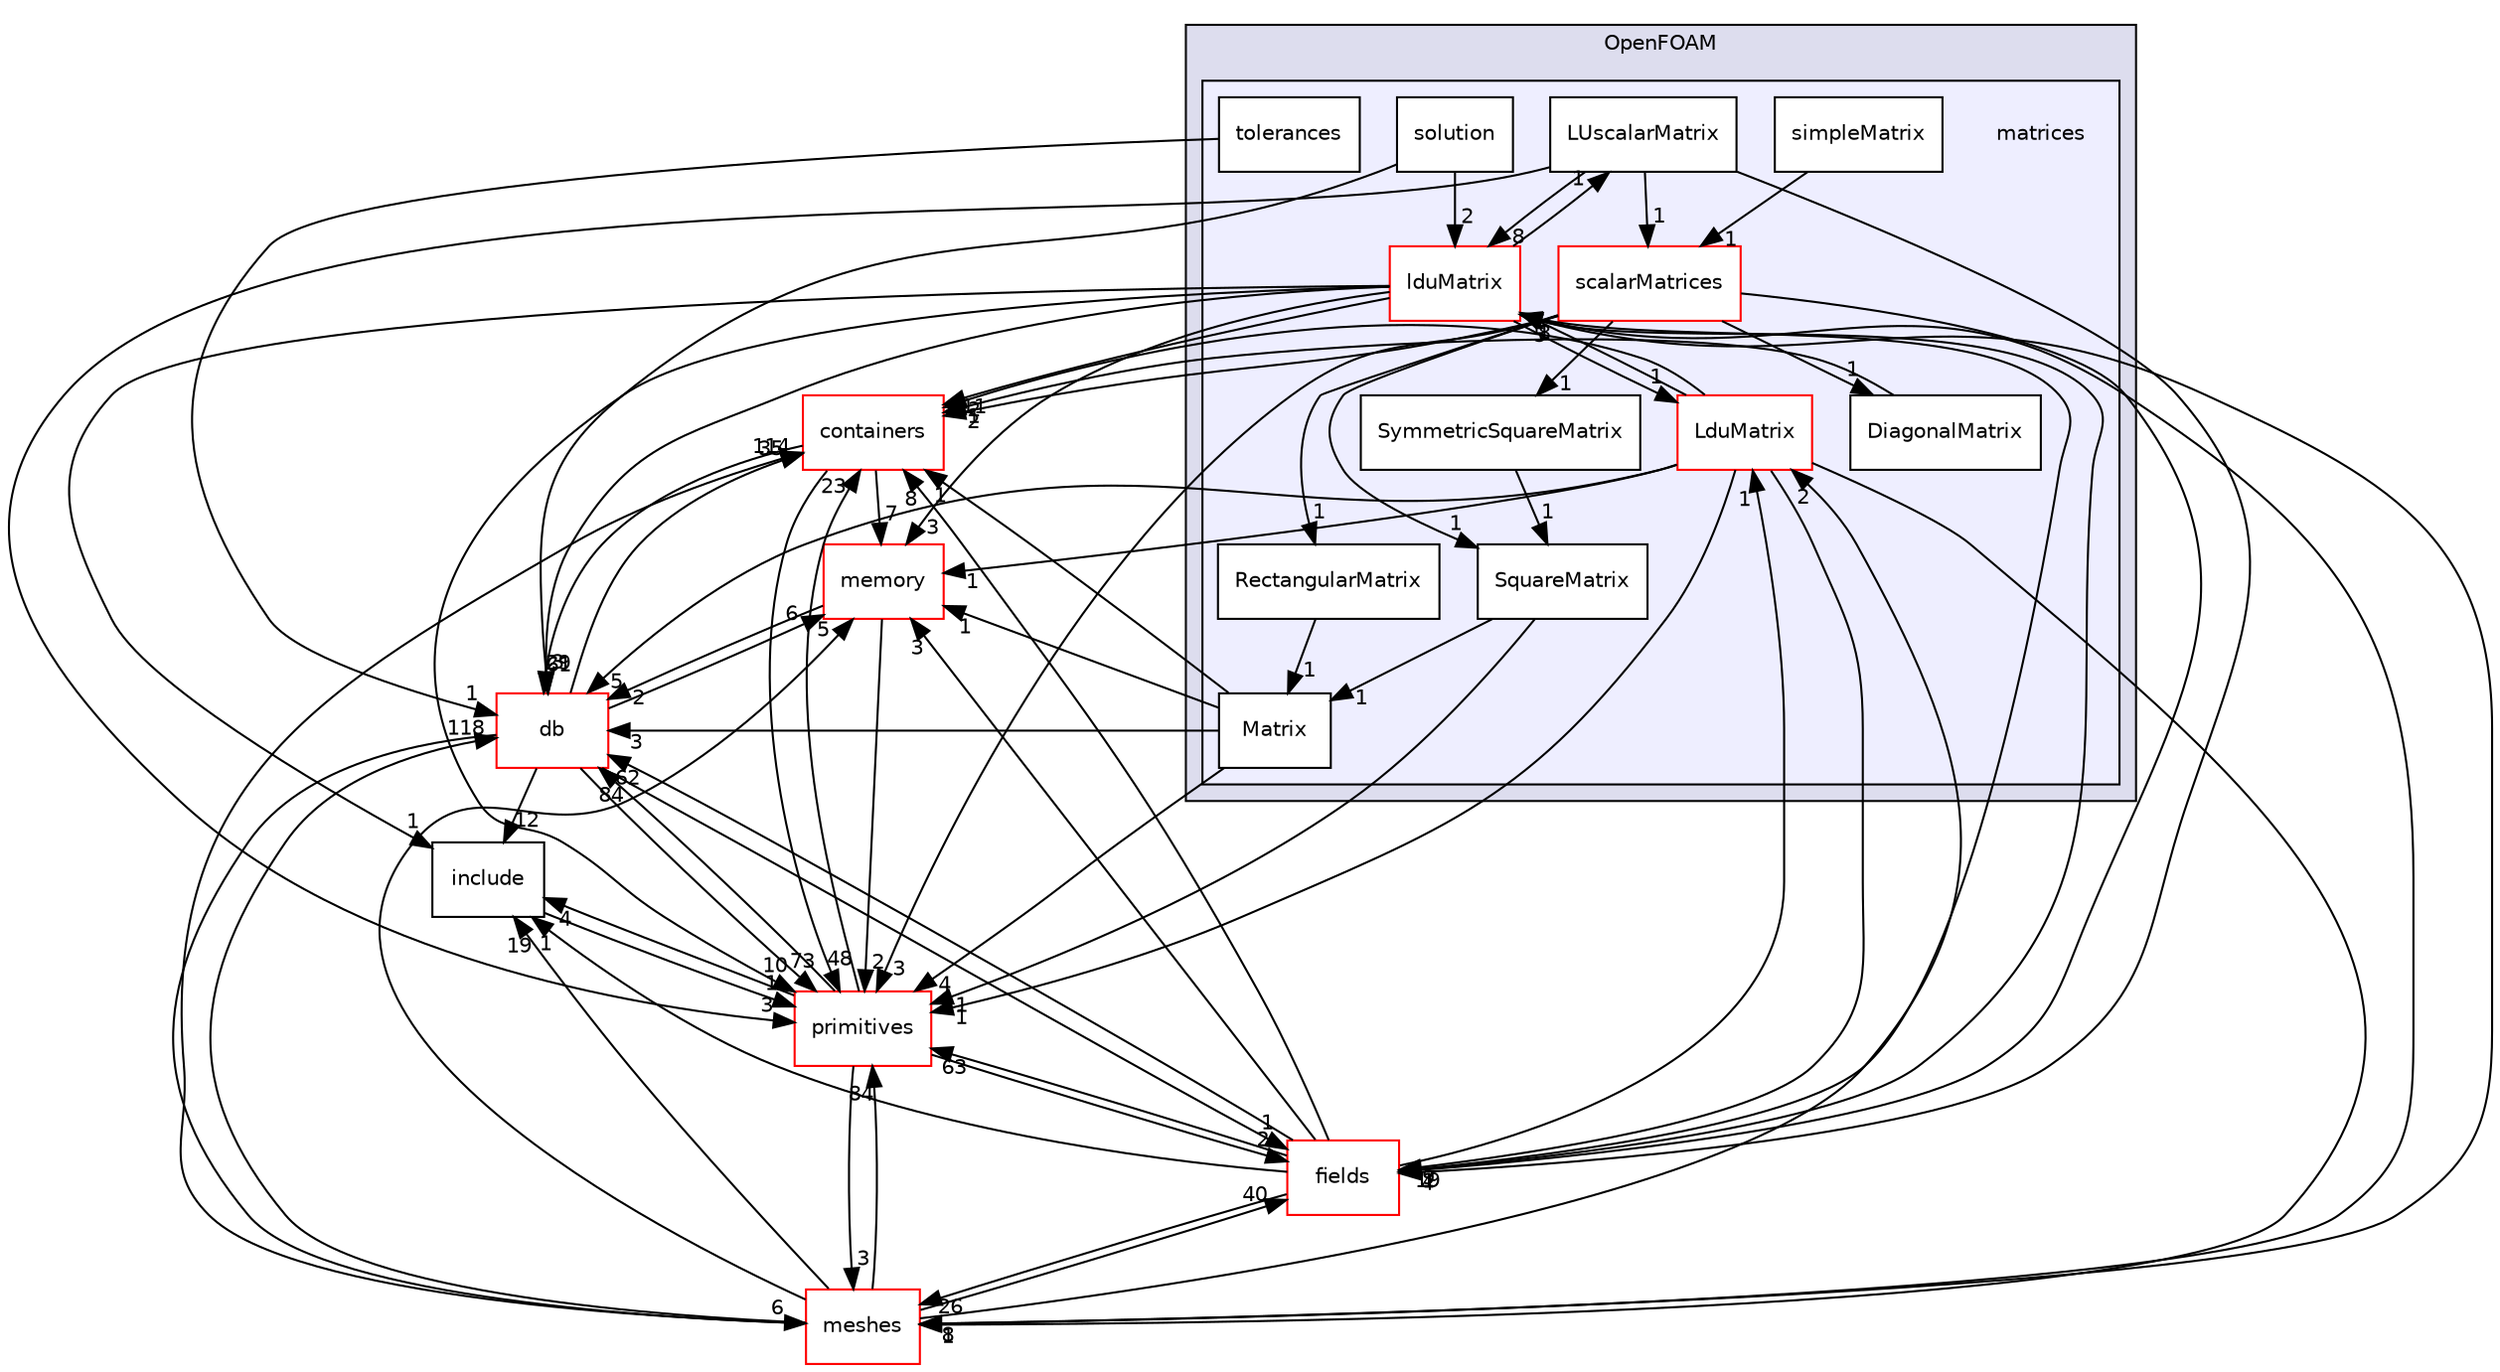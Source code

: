 digraph "src/OpenFOAM/matrices" {
  bgcolor=transparent;
  compound=true
  node [ fontsize="10", fontname="Helvetica"];
  edge [ labelfontsize="10", labelfontname="Helvetica"];
  subgraph clusterdir_c5473ff19b20e6ec4dfe5c310b3778a8 {
    graph [ bgcolor="#ddddee", pencolor="black", label="OpenFOAM" fontname="Helvetica", fontsize="10", URL="dir_c5473ff19b20e6ec4dfe5c310b3778a8.html"]
  subgraph clusterdir_b07477ab37bc0cd7eb28fb569c691c21 {
    graph [ bgcolor="#eeeeff", pencolor="black", label="" URL="dir_b07477ab37bc0cd7eb28fb569c691c21.html"];
    dir_b07477ab37bc0cd7eb28fb569c691c21 [shape=plaintext label="matrices"];
    dir_9bdf991149efcaf20d994a0e27108262 [shape=box label="DiagonalMatrix" color="black" fillcolor="white" style="filled" URL="dir_9bdf991149efcaf20d994a0e27108262.html"];
    dir_bce8a1f1efa9a7681b85c119e7b79042 [shape=box label="lduMatrix" color="red" fillcolor="white" style="filled" URL="dir_bce8a1f1efa9a7681b85c119e7b79042.html"];
    dir_ad1279e85697e0f0972e5fabfcfcce34 [shape=box label="LduMatrix" color="red" fillcolor="white" style="filled" URL="dir_ad1279e85697e0f0972e5fabfcfcce34.html"];
    dir_e4a39ebd57a65fe58ae9fba77a647388 [shape=box label="LUscalarMatrix" color="black" fillcolor="white" style="filled" URL="dir_e4a39ebd57a65fe58ae9fba77a647388.html"];
    dir_14ee30411da660ce7a4c0e27a888c3fd [shape=box label="Matrix" color="black" fillcolor="white" style="filled" URL="dir_14ee30411da660ce7a4c0e27a888c3fd.html"];
    dir_82024ecf96c7e84d47860642f57ace9e [shape=box label="RectangularMatrix" color="black" fillcolor="white" style="filled" URL="dir_82024ecf96c7e84d47860642f57ace9e.html"];
    dir_d192f954d20aef904113126d0c326e0c [shape=box label="scalarMatrices" color="red" fillcolor="white" style="filled" URL="dir_d192f954d20aef904113126d0c326e0c.html"];
    dir_f8875b0258906a928309da3589b6bf88 [shape=box label="simpleMatrix" color="black" fillcolor="white" style="filled" URL="dir_f8875b0258906a928309da3589b6bf88.html"];
    dir_e043f781fbba872389f1398d9741fda4 [shape=box label="solution" color="black" fillcolor="white" style="filled" URL="dir_e043f781fbba872389f1398d9741fda4.html"];
    dir_9de91893ed1140d312544af919035e0c [shape=box label="SquareMatrix" color="black" fillcolor="white" style="filled" URL="dir_9de91893ed1140d312544af919035e0c.html"];
    dir_065029d1b90700fbd81fbc5c2723758f [shape=box label="SymmetricSquareMatrix" color="black" fillcolor="white" style="filled" URL="dir_065029d1b90700fbd81fbc5c2723758f.html"];
    dir_adb6d451bdfb9f9760aeb76275bea0f2 [shape=box label="tolerances" color="black" fillcolor="white" style="filled" URL="dir_adb6d451bdfb9f9760aeb76275bea0f2.html"];
  }
  }
  dir_385a22dcc2f7120acb0f1a7a832b3b8d [shape=box label="memory" color="red" URL="dir_385a22dcc2f7120acb0f1a7a832b3b8d.html"];
  dir_962442b8f989d5529fab5e0f0e4ffb74 [shape=box label="fields" color="red" URL="dir_962442b8f989d5529fab5e0f0e4ffb74.html"];
  dir_19d0872053bde092be81d7fe3f56cbf7 [shape=box label="containers" color="red" URL="dir_19d0872053bde092be81d7fe3f56cbf7.html"];
  dir_aa2423979fb45fc41c393a5db370ab21 [shape=box label="meshes" color="red" URL="dir_aa2423979fb45fc41c393a5db370ab21.html"];
  dir_63c634f7a7cfd679ac26c67fb30fc32f [shape=box label="db" color="red" URL="dir_63c634f7a7cfd679ac26c67fb30fc32f.html"];
  dir_3e50f45338116b169052b428016851aa [shape=box label="primitives" color="red" URL="dir_3e50f45338116b169052b428016851aa.html"];
  dir_e954e9f5966bc1c681a414ec8bd0ee15 [shape=box label="include" URL="dir_e954e9f5966bc1c681a414ec8bd0ee15.html"];
  dir_385a22dcc2f7120acb0f1a7a832b3b8d->dir_63c634f7a7cfd679ac26c67fb30fc32f [headlabel="2", labeldistance=1.5 headhref="dir_002213_001947.html"];
  dir_385a22dcc2f7120acb0f1a7a832b3b8d->dir_3e50f45338116b169052b428016851aa [headlabel="2", labeldistance=1.5 headhref="dir_002213_002316.html"];
  dir_ad1279e85697e0f0972e5fabfcfcce34->dir_385a22dcc2f7120acb0f1a7a832b3b8d [headlabel="1", labeldistance=1.5 headhref="dir_002141_002213.html"];
  dir_ad1279e85697e0f0972e5fabfcfcce34->dir_962442b8f989d5529fab5e0f0e4ffb74 [headlabel="9", labeldistance=1.5 headhref="dir_002141_002016.html"];
  dir_ad1279e85697e0f0972e5fabfcfcce34->dir_19d0872053bde092be81d7fe3f56cbf7 [headlabel="2", labeldistance=1.5 headhref="dir_002141_001896.html"];
  dir_ad1279e85697e0f0972e5fabfcfcce34->dir_aa2423979fb45fc41c393a5db370ab21 [headlabel="1", labeldistance=1.5 headhref="dir_002141_002218.html"];
  dir_ad1279e85697e0f0972e5fabfcfcce34->dir_63c634f7a7cfd679ac26c67fb30fc32f [headlabel="5", labeldistance=1.5 headhref="dir_002141_001947.html"];
  dir_ad1279e85697e0f0972e5fabfcfcce34->dir_3e50f45338116b169052b428016851aa [headlabel="1", labeldistance=1.5 headhref="dir_002141_002316.html"];
  dir_ad1279e85697e0f0972e5fabfcfcce34->dir_bce8a1f1efa9a7681b85c119e7b79042 [headlabel="5", labeldistance=1.5 headhref="dir_002141_002133.html"];
  dir_962442b8f989d5529fab5e0f0e4ffb74->dir_385a22dcc2f7120acb0f1a7a832b3b8d [headlabel="3", labeldistance=1.5 headhref="dir_002016_002213.html"];
  dir_962442b8f989d5529fab5e0f0e4ffb74->dir_ad1279e85697e0f0972e5fabfcfcce34 [headlabel="1", labeldistance=1.5 headhref="dir_002016_002141.html"];
  dir_962442b8f989d5529fab5e0f0e4ffb74->dir_19d0872053bde092be81d7fe3f56cbf7 [headlabel="8", labeldistance=1.5 headhref="dir_002016_001896.html"];
  dir_962442b8f989d5529fab5e0f0e4ffb74->dir_aa2423979fb45fc41c393a5db370ab21 [headlabel="26", labeldistance=1.5 headhref="dir_002016_002218.html"];
  dir_962442b8f989d5529fab5e0f0e4ffb74->dir_63c634f7a7cfd679ac26c67fb30fc32f [headlabel="62", labeldistance=1.5 headhref="dir_002016_001947.html"];
  dir_962442b8f989d5529fab5e0f0e4ffb74->dir_3e50f45338116b169052b428016851aa [headlabel="63", labeldistance=1.5 headhref="dir_002016_002316.html"];
  dir_962442b8f989d5529fab5e0f0e4ffb74->dir_e954e9f5966bc1c681a414ec8bd0ee15 [headlabel="1", labeldistance=1.5 headhref="dir_002016_002113.html"];
  dir_962442b8f989d5529fab5e0f0e4ffb74->dir_bce8a1f1efa9a7681b85c119e7b79042 [headlabel="1", labeldistance=1.5 headhref="dir_002016_002133.html"];
  dir_19d0872053bde092be81d7fe3f56cbf7->dir_385a22dcc2f7120acb0f1a7a832b3b8d [headlabel="7", labeldistance=1.5 headhref="dir_001896_002213.html"];
  dir_19d0872053bde092be81d7fe3f56cbf7->dir_63c634f7a7cfd679ac26c67fb30fc32f [headlabel="61", labeldistance=1.5 headhref="dir_001896_001947.html"];
  dir_19d0872053bde092be81d7fe3f56cbf7->dir_3e50f45338116b169052b428016851aa [headlabel="48", labeldistance=1.5 headhref="dir_001896_002316.html"];
  dir_adb6d451bdfb9f9760aeb76275bea0f2->dir_63c634f7a7cfd679ac26c67fb30fc32f [headlabel="1", labeldistance=1.5 headhref="dir_002212_001947.html"];
  dir_9de91893ed1140d312544af919035e0c->dir_14ee30411da660ce7a4c0e27a888c3fd [headlabel="1", labeldistance=1.5 headhref="dir_002210_002204.html"];
  dir_9de91893ed1140d312544af919035e0c->dir_3e50f45338116b169052b428016851aa [headlabel="1", labeldistance=1.5 headhref="dir_002210_002316.html"];
  dir_aa2423979fb45fc41c393a5db370ab21->dir_385a22dcc2f7120acb0f1a7a832b3b8d [headlabel="5", labeldistance=1.5 headhref="dir_002218_002213.html"];
  dir_aa2423979fb45fc41c393a5db370ab21->dir_ad1279e85697e0f0972e5fabfcfcce34 [headlabel="2", labeldistance=1.5 headhref="dir_002218_002141.html"];
  dir_aa2423979fb45fc41c393a5db370ab21->dir_962442b8f989d5529fab5e0f0e4ffb74 [headlabel="40", labeldistance=1.5 headhref="dir_002218_002016.html"];
  dir_aa2423979fb45fc41c393a5db370ab21->dir_19d0872053bde092be81d7fe3f56cbf7 [headlabel="114", labeldistance=1.5 headhref="dir_002218_001896.html"];
  dir_aa2423979fb45fc41c393a5db370ab21->dir_63c634f7a7cfd679ac26c67fb30fc32f [headlabel="118", labeldistance=1.5 headhref="dir_002218_001947.html"];
  dir_aa2423979fb45fc41c393a5db370ab21->dir_3e50f45338116b169052b428016851aa [headlabel="84", labeldistance=1.5 headhref="dir_002218_002316.html"];
  dir_aa2423979fb45fc41c393a5db370ab21->dir_e954e9f5966bc1c681a414ec8bd0ee15 [headlabel="19", labeldistance=1.5 headhref="dir_002218_002113.html"];
  dir_aa2423979fb45fc41c393a5db370ab21->dir_bce8a1f1efa9a7681b85c119e7b79042 [headlabel="8", labeldistance=1.5 headhref="dir_002218_002133.html"];
  dir_f8875b0258906a928309da3589b6bf88->dir_d192f954d20aef904113126d0c326e0c [headlabel="1", labeldistance=1.5 headhref="dir_002208_002206.html"];
  dir_14ee30411da660ce7a4c0e27a888c3fd->dir_385a22dcc2f7120acb0f1a7a832b3b8d [headlabel="1", labeldistance=1.5 headhref="dir_002204_002213.html"];
  dir_14ee30411da660ce7a4c0e27a888c3fd->dir_19d0872053bde092be81d7fe3f56cbf7 [headlabel="1", labeldistance=1.5 headhref="dir_002204_001896.html"];
  dir_14ee30411da660ce7a4c0e27a888c3fd->dir_63c634f7a7cfd679ac26c67fb30fc32f [headlabel="3", labeldistance=1.5 headhref="dir_002204_001947.html"];
  dir_14ee30411da660ce7a4c0e27a888c3fd->dir_3e50f45338116b169052b428016851aa [headlabel="4", labeldistance=1.5 headhref="dir_002204_002316.html"];
  dir_63c634f7a7cfd679ac26c67fb30fc32f->dir_385a22dcc2f7120acb0f1a7a832b3b8d [headlabel="6", labeldistance=1.5 headhref="dir_001947_002213.html"];
  dir_63c634f7a7cfd679ac26c67fb30fc32f->dir_962442b8f989d5529fab5e0f0e4ffb74 [headlabel="1", labeldistance=1.5 headhref="dir_001947_002016.html"];
  dir_63c634f7a7cfd679ac26c67fb30fc32f->dir_19d0872053bde092be81d7fe3f56cbf7 [headlabel="35", labeldistance=1.5 headhref="dir_001947_001896.html"];
  dir_63c634f7a7cfd679ac26c67fb30fc32f->dir_aa2423979fb45fc41c393a5db370ab21 [headlabel="6", labeldistance=1.5 headhref="dir_001947_002218.html"];
  dir_63c634f7a7cfd679ac26c67fb30fc32f->dir_3e50f45338116b169052b428016851aa [headlabel="73", labeldistance=1.5 headhref="dir_001947_002316.html"];
  dir_63c634f7a7cfd679ac26c67fb30fc32f->dir_e954e9f5966bc1c681a414ec8bd0ee15 [headlabel="12", labeldistance=1.5 headhref="dir_001947_002113.html"];
  dir_82024ecf96c7e84d47860642f57ace9e->dir_14ee30411da660ce7a4c0e27a888c3fd [headlabel="1", labeldistance=1.5 headhref="dir_002205_002204.html"];
  dir_3e50f45338116b169052b428016851aa->dir_962442b8f989d5529fab5e0f0e4ffb74 [headlabel="2", labeldistance=1.5 headhref="dir_002316_002016.html"];
  dir_3e50f45338116b169052b428016851aa->dir_19d0872053bde092be81d7fe3f56cbf7 [headlabel="23", labeldistance=1.5 headhref="dir_002316_001896.html"];
  dir_3e50f45338116b169052b428016851aa->dir_aa2423979fb45fc41c393a5db370ab21 [headlabel="3", labeldistance=1.5 headhref="dir_002316_002218.html"];
  dir_3e50f45338116b169052b428016851aa->dir_63c634f7a7cfd679ac26c67fb30fc32f [headlabel="84", labeldistance=1.5 headhref="dir_002316_001947.html"];
  dir_3e50f45338116b169052b428016851aa->dir_e954e9f5966bc1c681a414ec8bd0ee15 [headlabel="4", labeldistance=1.5 headhref="dir_002316_002113.html"];
  dir_065029d1b90700fbd81fbc5c2723758f->dir_9de91893ed1140d312544af919035e0c [headlabel="1", labeldistance=1.5 headhref="dir_002211_002210.html"];
  dir_e954e9f5966bc1c681a414ec8bd0ee15->dir_3e50f45338116b169052b428016851aa [headlabel="1", labeldistance=1.5 headhref="dir_002113_002316.html"];
  dir_e4a39ebd57a65fe58ae9fba77a647388->dir_962442b8f989d5529fab5e0f0e4ffb74 [headlabel="4", labeldistance=1.5 headhref="dir_002203_002016.html"];
  dir_e4a39ebd57a65fe58ae9fba77a647388->dir_3e50f45338116b169052b428016851aa [headlabel="3", labeldistance=1.5 headhref="dir_002203_002316.html"];
  dir_e4a39ebd57a65fe58ae9fba77a647388->dir_bce8a1f1efa9a7681b85c119e7b79042 [headlabel="8", labeldistance=1.5 headhref="dir_002203_002133.html"];
  dir_e4a39ebd57a65fe58ae9fba77a647388->dir_d192f954d20aef904113126d0c326e0c [headlabel="1", labeldistance=1.5 headhref="dir_002203_002206.html"];
  dir_bce8a1f1efa9a7681b85c119e7b79042->dir_385a22dcc2f7120acb0f1a7a832b3b8d [headlabel="3", labeldistance=1.5 headhref="dir_002133_002213.html"];
  dir_bce8a1f1efa9a7681b85c119e7b79042->dir_ad1279e85697e0f0972e5fabfcfcce34 [headlabel="1", labeldistance=1.5 headhref="dir_002133_002141.html"];
  dir_bce8a1f1efa9a7681b85c119e7b79042->dir_962442b8f989d5529fab5e0f0e4ffb74 [headlabel="19", labeldistance=1.5 headhref="dir_002133_002016.html"];
  dir_bce8a1f1efa9a7681b85c119e7b79042->dir_19d0872053bde092be81d7fe3f56cbf7 [headlabel="11", labeldistance=1.5 headhref="dir_002133_001896.html"];
  dir_bce8a1f1efa9a7681b85c119e7b79042->dir_aa2423979fb45fc41c393a5db370ab21 [headlabel="8", labeldistance=1.5 headhref="dir_002133_002218.html"];
  dir_bce8a1f1efa9a7681b85c119e7b79042->dir_63c634f7a7cfd679ac26c67fb30fc32f [headlabel="29", labeldistance=1.5 headhref="dir_002133_001947.html"];
  dir_bce8a1f1efa9a7681b85c119e7b79042->dir_3e50f45338116b169052b428016851aa [headlabel="10", labeldistance=1.5 headhref="dir_002133_002316.html"];
  dir_bce8a1f1efa9a7681b85c119e7b79042->dir_e954e9f5966bc1c681a414ec8bd0ee15 [headlabel="1", labeldistance=1.5 headhref="dir_002133_002113.html"];
  dir_bce8a1f1efa9a7681b85c119e7b79042->dir_e4a39ebd57a65fe58ae9fba77a647388 [headlabel="1", labeldistance=1.5 headhref="dir_002133_002203.html"];
  dir_e043f781fbba872389f1398d9741fda4->dir_63c634f7a7cfd679ac26c67fb30fc32f [headlabel="3", labeldistance=1.5 headhref="dir_002209_001947.html"];
  dir_e043f781fbba872389f1398d9741fda4->dir_bce8a1f1efa9a7681b85c119e7b79042 [headlabel="2", labeldistance=1.5 headhref="dir_002209_002133.html"];
  dir_9bdf991149efcaf20d994a0e27108262->dir_19d0872053bde092be81d7fe3f56cbf7 [headlabel="1", labeldistance=1.5 headhref="dir_002132_001896.html"];
  dir_d192f954d20aef904113126d0c326e0c->dir_962442b8f989d5529fab5e0f0e4ffb74 [headlabel="1", labeldistance=1.5 headhref="dir_002206_002016.html"];
  dir_d192f954d20aef904113126d0c326e0c->dir_19d0872053bde092be81d7fe3f56cbf7 [headlabel="2", labeldistance=1.5 headhref="dir_002206_001896.html"];
  dir_d192f954d20aef904113126d0c326e0c->dir_9de91893ed1140d312544af919035e0c [headlabel="1", labeldistance=1.5 headhref="dir_002206_002210.html"];
  dir_d192f954d20aef904113126d0c326e0c->dir_82024ecf96c7e84d47860642f57ace9e [headlabel="1", labeldistance=1.5 headhref="dir_002206_002205.html"];
  dir_d192f954d20aef904113126d0c326e0c->dir_3e50f45338116b169052b428016851aa [headlabel="3", labeldistance=1.5 headhref="dir_002206_002316.html"];
  dir_d192f954d20aef904113126d0c326e0c->dir_065029d1b90700fbd81fbc5c2723758f [headlabel="1", labeldistance=1.5 headhref="dir_002206_002211.html"];
  dir_d192f954d20aef904113126d0c326e0c->dir_9bdf991149efcaf20d994a0e27108262 [headlabel="1", labeldistance=1.5 headhref="dir_002206_002132.html"];
}
